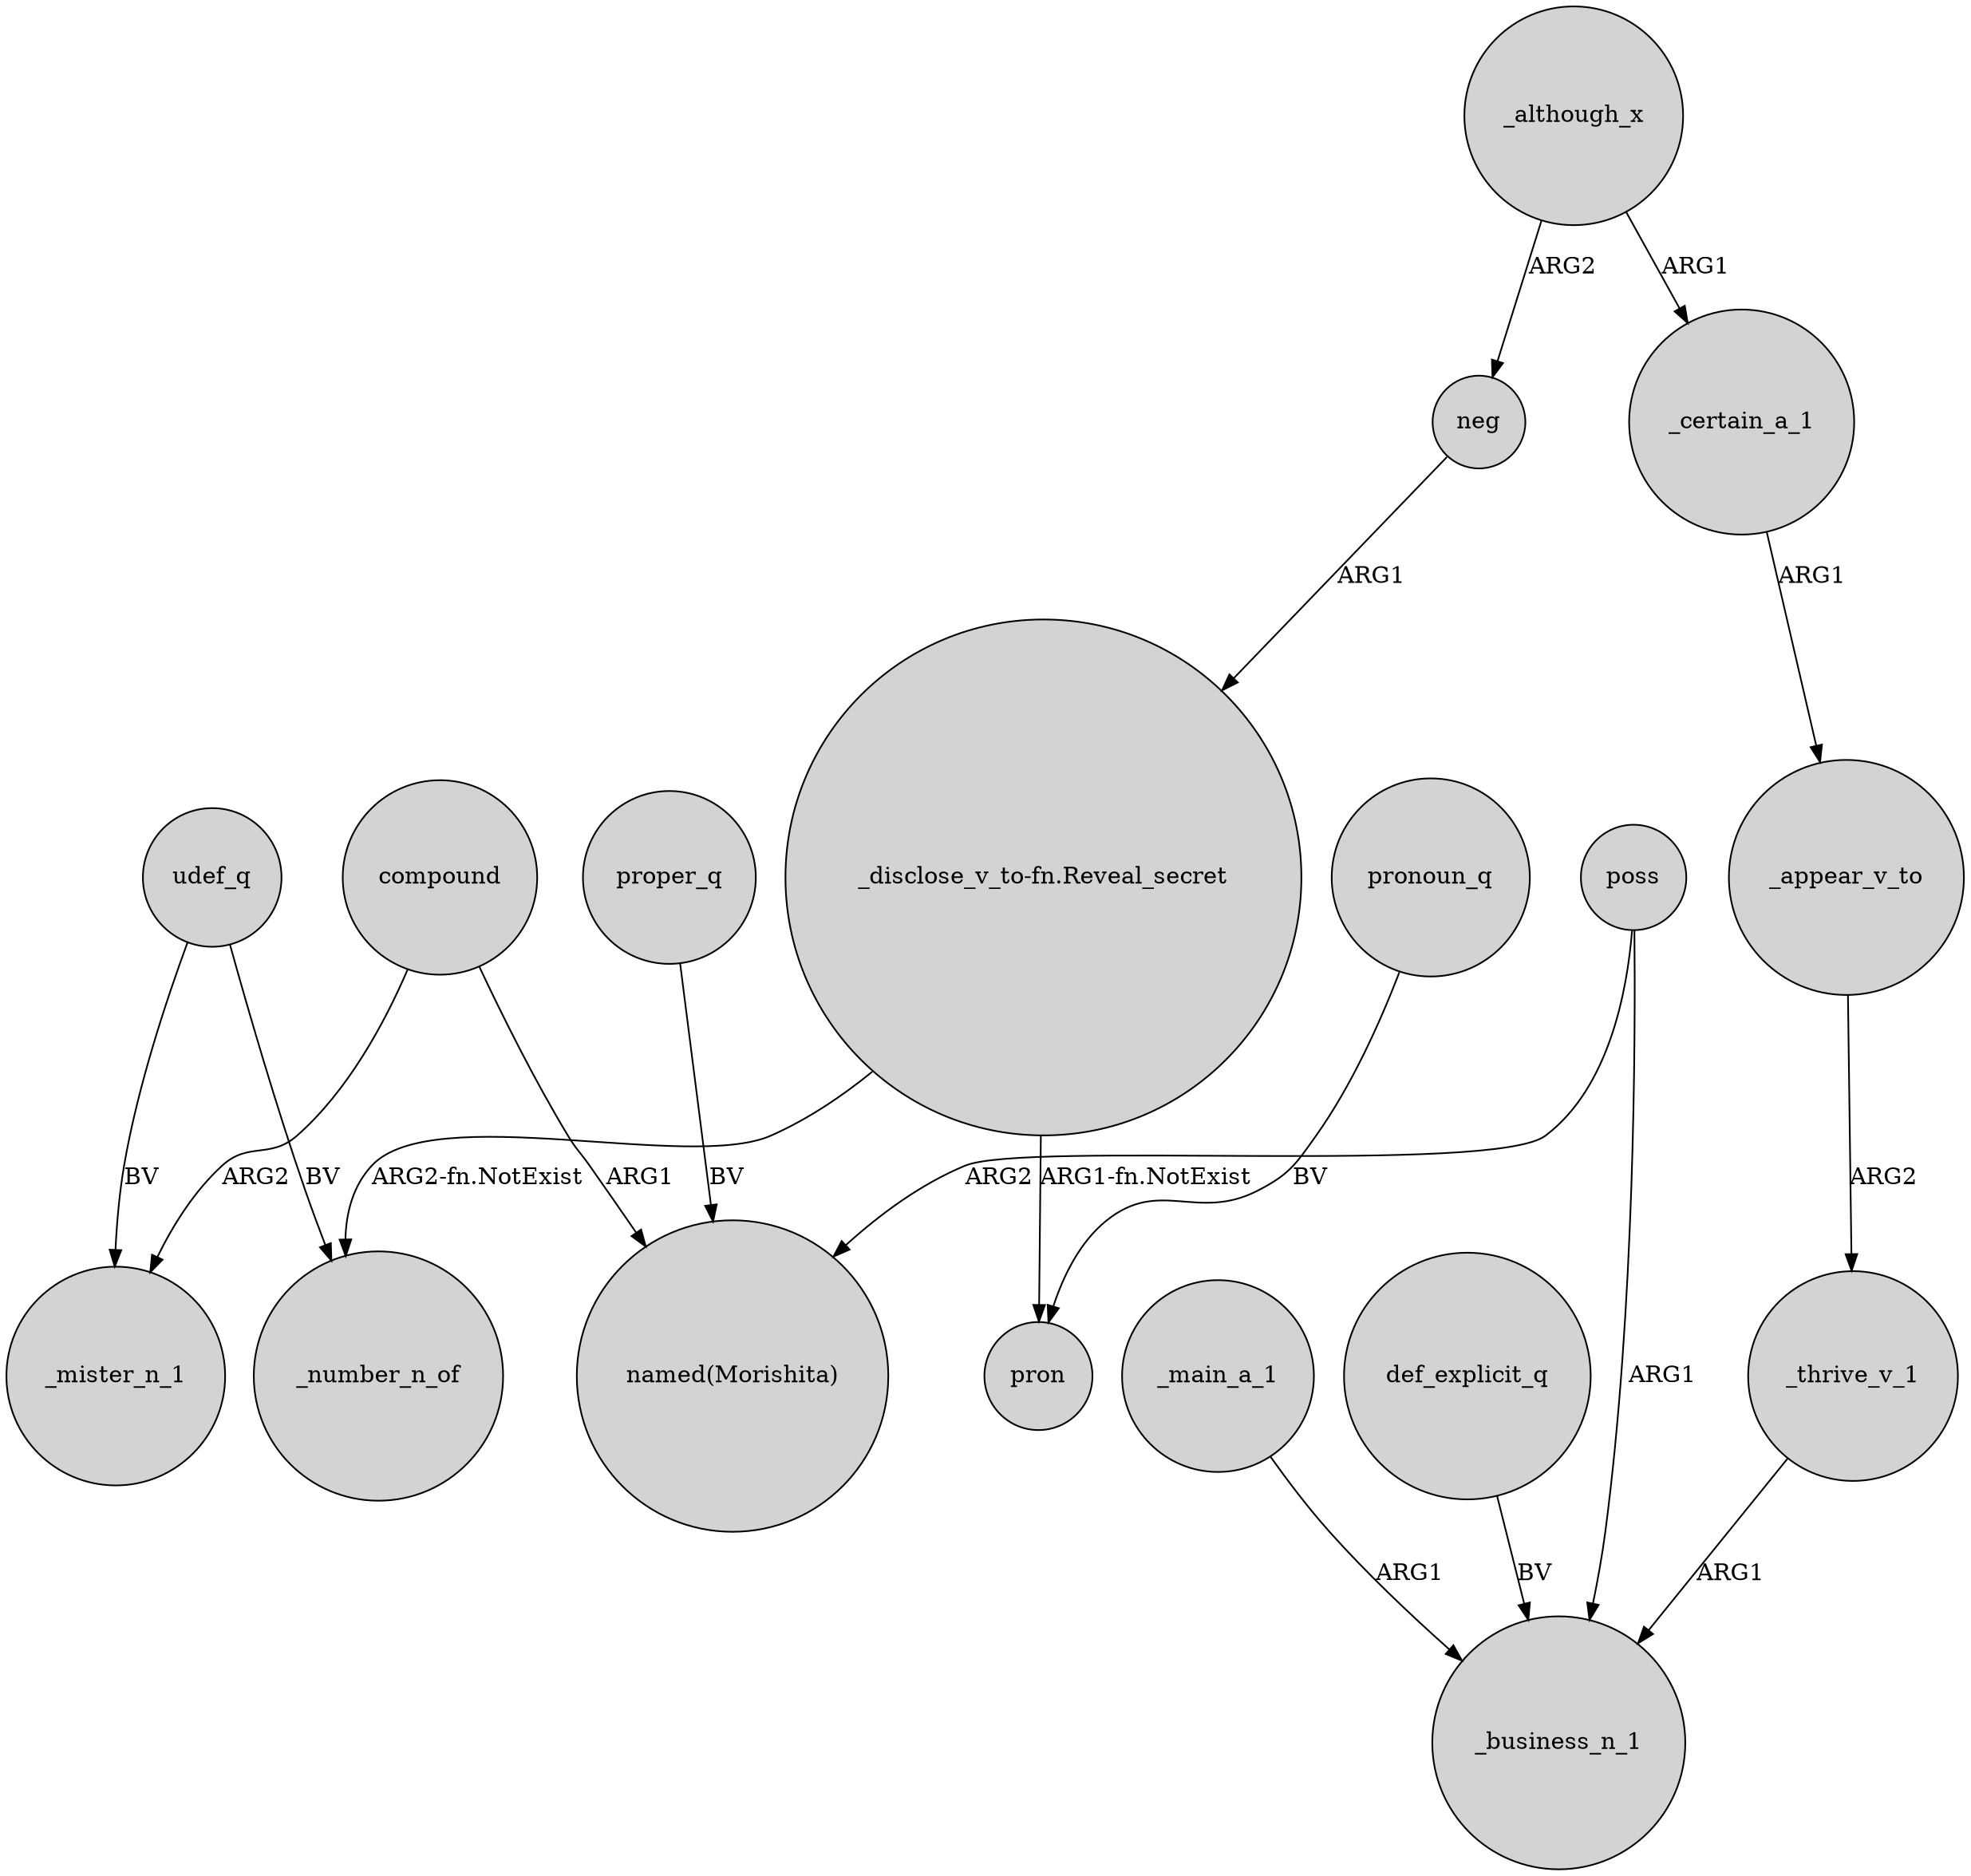 digraph {
	node [shape=circle style=filled]
	udef_q -> _mister_n_1 [label=BV]
	_certain_a_1 -> _appear_v_to [label=ARG1]
	neg -> "_disclose_v_to-fn.Reveal_secret" [label=ARG1]
	_appear_v_to -> _thrive_v_1 [label=ARG2]
	"_disclose_v_to-fn.Reveal_secret" -> _number_n_of [label="ARG2-fn.NotExist"]
	udef_q -> _number_n_of [label=BV]
	pronoun_q -> pron [label=BV]
	_although_x -> _certain_a_1 [label=ARG1]
	_although_x -> neg [label=ARG2]
	poss -> "named(Morishita)" [label=ARG2]
	_main_a_1 -> _business_n_1 [label=ARG1]
	compound -> "named(Morishita)" [label=ARG1]
	poss -> _business_n_1 [label=ARG1]
	compound -> _mister_n_1 [label=ARG2]
	"_disclose_v_to-fn.Reveal_secret" -> pron [label="ARG1-fn.NotExist"]
	def_explicit_q -> _business_n_1 [label=BV]
	_thrive_v_1 -> _business_n_1 [label=ARG1]
	proper_q -> "named(Morishita)" [label=BV]
}
